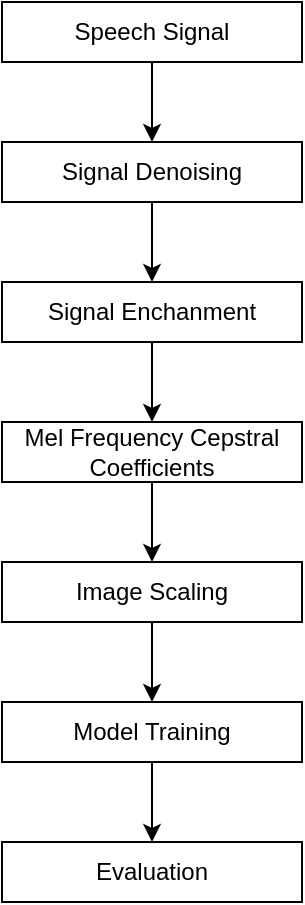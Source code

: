 <mxfile version="22.1.17" type="github">
  <diagram name="Sayfa -1" id="X30Q_EM13rvDgGrZ8FNu">
    <mxGraphModel dx="880" dy="490" grid="1" gridSize="10" guides="1" tooltips="1" connect="1" arrows="1" fold="1" page="1" pageScale="1" pageWidth="1654" pageHeight="2336" math="0" shadow="0">
      <root>
        <mxCell id="0" />
        <mxCell id="1" parent="0" />
        <mxCell id="6JzBE-_w6lWF7gS0oQQu-12" style="edgeStyle=orthogonalEdgeStyle;rounded=0;orthogonalLoop=1;jettySize=auto;html=1;exitX=0.5;exitY=1;exitDx=0;exitDy=0;entryX=0.5;entryY=0;entryDx=0;entryDy=0;" edge="1" parent="1" source="6JzBE-_w6lWF7gS0oQQu-1" target="6JzBE-_w6lWF7gS0oQQu-4">
          <mxGeometry relative="1" as="geometry" />
        </mxCell>
        <mxCell id="6JzBE-_w6lWF7gS0oQQu-1" value="Speech Signal" style="rounded=0;whiteSpace=wrap;html=1;" vertex="1" parent="1">
          <mxGeometry x="280" y="50" width="150" height="30" as="geometry" />
        </mxCell>
        <mxCell id="6JzBE-_w6lWF7gS0oQQu-13" style="edgeStyle=orthogonalEdgeStyle;rounded=0;orthogonalLoop=1;jettySize=auto;html=1;exitX=0.5;exitY=1;exitDx=0;exitDy=0;entryX=0.5;entryY=0;entryDx=0;entryDy=0;" edge="1" parent="1" source="6JzBE-_w6lWF7gS0oQQu-4" target="6JzBE-_w6lWF7gS0oQQu-5">
          <mxGeometry relative="1" as="geometry" />
        </mxCell>
        <mxCell id="6JzBE-_w6lWF7gS0oQQu-4" value="Signal Denoising" style="rounded=0;whiteSpace=wrap;html=1;" vertex="1" parent="1">
          <mxGeometry x="280" y="120" width="150" height="30" as="geometry" />
        </mxCell>
        <mxCell id="6JzBE-_w6lWF7gS0oQQu-14" style="edgeStyle=orthogonalEdgeStyle;rounded=0;orthogonalLoop=1;jettySize=auto;html=1;exitX=0.5;exitY=1;exitDx=0;exitDy=0;entryX=0.5;entryY=0;entryDx=0;entryDy=0;" edge="1" parent="1" source="6JzBE-_w6lWF7gS0oQQu-5" target="6JzBE-_w6lWF7gS0oQQu-6">
          <mxGeometry relative="1" as="geometry" />
        </mxCell>
        <mxCell id="6JzBE-_w6lWF7gS0oQQu-5" value="Signal Enchanment" style="rounded=0;whiteSpace=wrap;html=1;" vertex="1" parent="1">
          <mxGeometry x="280" y="190" width="150" height="30" as="geometry" />
        </mxCell>
        <mxCell id="6JzBE-_w6lWF7gS0oQQu-15" style="edgeStyle=orthogonalEdgeStyle;rounded=0;orthogonalLoop=1;jettySize=auto;html=1;exitX=0.5;exitY=1;exitDx=0;exitDy=0;entryX=0.5;entryY=0;entryDx=0;entryDy=0;" edge="1" parent="1" source="6JzBE-_w6lWF7gS0oQQu-6" target="6JzBE-_w6lWF7gS0oQQu-7">
          <mxGeometry relative="1" as="geometry" />
        </mxCell>
        <mxCell id="6JzBE-_w6lWF7gS0oQQu-6" value="Mel Frequency Cepstral Coefficients" style="rounded=0;whiteSpace=wrap;html=1;" vertex="1" parent="1">
          <mxGeometry x="280" y="260" width="150" height="30" as="geometry" />
        </mxCell>
        <mxCell id="6JzBE-_w6lWF7gS0oQQu-16" style="edgeStyle=orthogonalEdgeStyle;rounded=0;orthogonalLoop=1;jettySize=auto;html=1;exitX=0.5;exitY=1;exitDx=0;exitDy=0;entryX=0.5;entryY=0;entryDx=0;entryDy=0;" edge="1" parent="1" source="6JzBE-_w6lWF7gS0oQQu-7" target="6JzBE-_w6lWF7gS0oQQu-8">
          <mxGeometry relative="1" as="geometry" />
        </mxCell>
        <mxCell id="6JzBE-_w6lWF7gS0oQQu-7" value="Image Scaling" style="rounded=0;whiteSpace=wrap;html=1;" vertex="1" parent="1">
          <mxGeometry x="280" y="330" width="150" height="30" as="geometry" />
        </mxCell>
        <mxCell id="6JzBE-_w6lWF7gS0oQQu-17" style="edgeStyle=orthogonalEdgeStyle;rounded=0;orthogonalLoop=1;jettySize=auto;html=1;exitX=0.5;exitY=1;exitDx=0;exitDy=0;entryX=0.5;entryY=0;entryDx=0;entryDy=0;" edge="1" parent="1" source="6JzBE-_w6lWF7gS0oQQu-8" target="6JzBE-_w6lWF7gS0oQQu-9">
          <mxGeometry relative="1" as="geometry" />
        </mxCell>
        <mxCell id="6JzBE-_w6lWF7gS0oQQu-8" value="Model Training" style="rounded=0;whiteSpace=wrap;html=1;" vertex="1" parent="1">
          <mxGeometry x="280" y="400" width="150" height="30" as="geometry" />
        </mxCell>
        <mxCell id="6JzBE-_w6lWF7gS0oQQu-9" value="Evaluation" style="rounded=0;whiteSpace=wrap;html=1;" vertex="1" parent="1">
          <mxGeometry x="280" y="470" width="150" height="30" as="geometry" />
        </mxCell>
      </root>
    </mxGraphModel>
  </diagram>
</mxfile>
